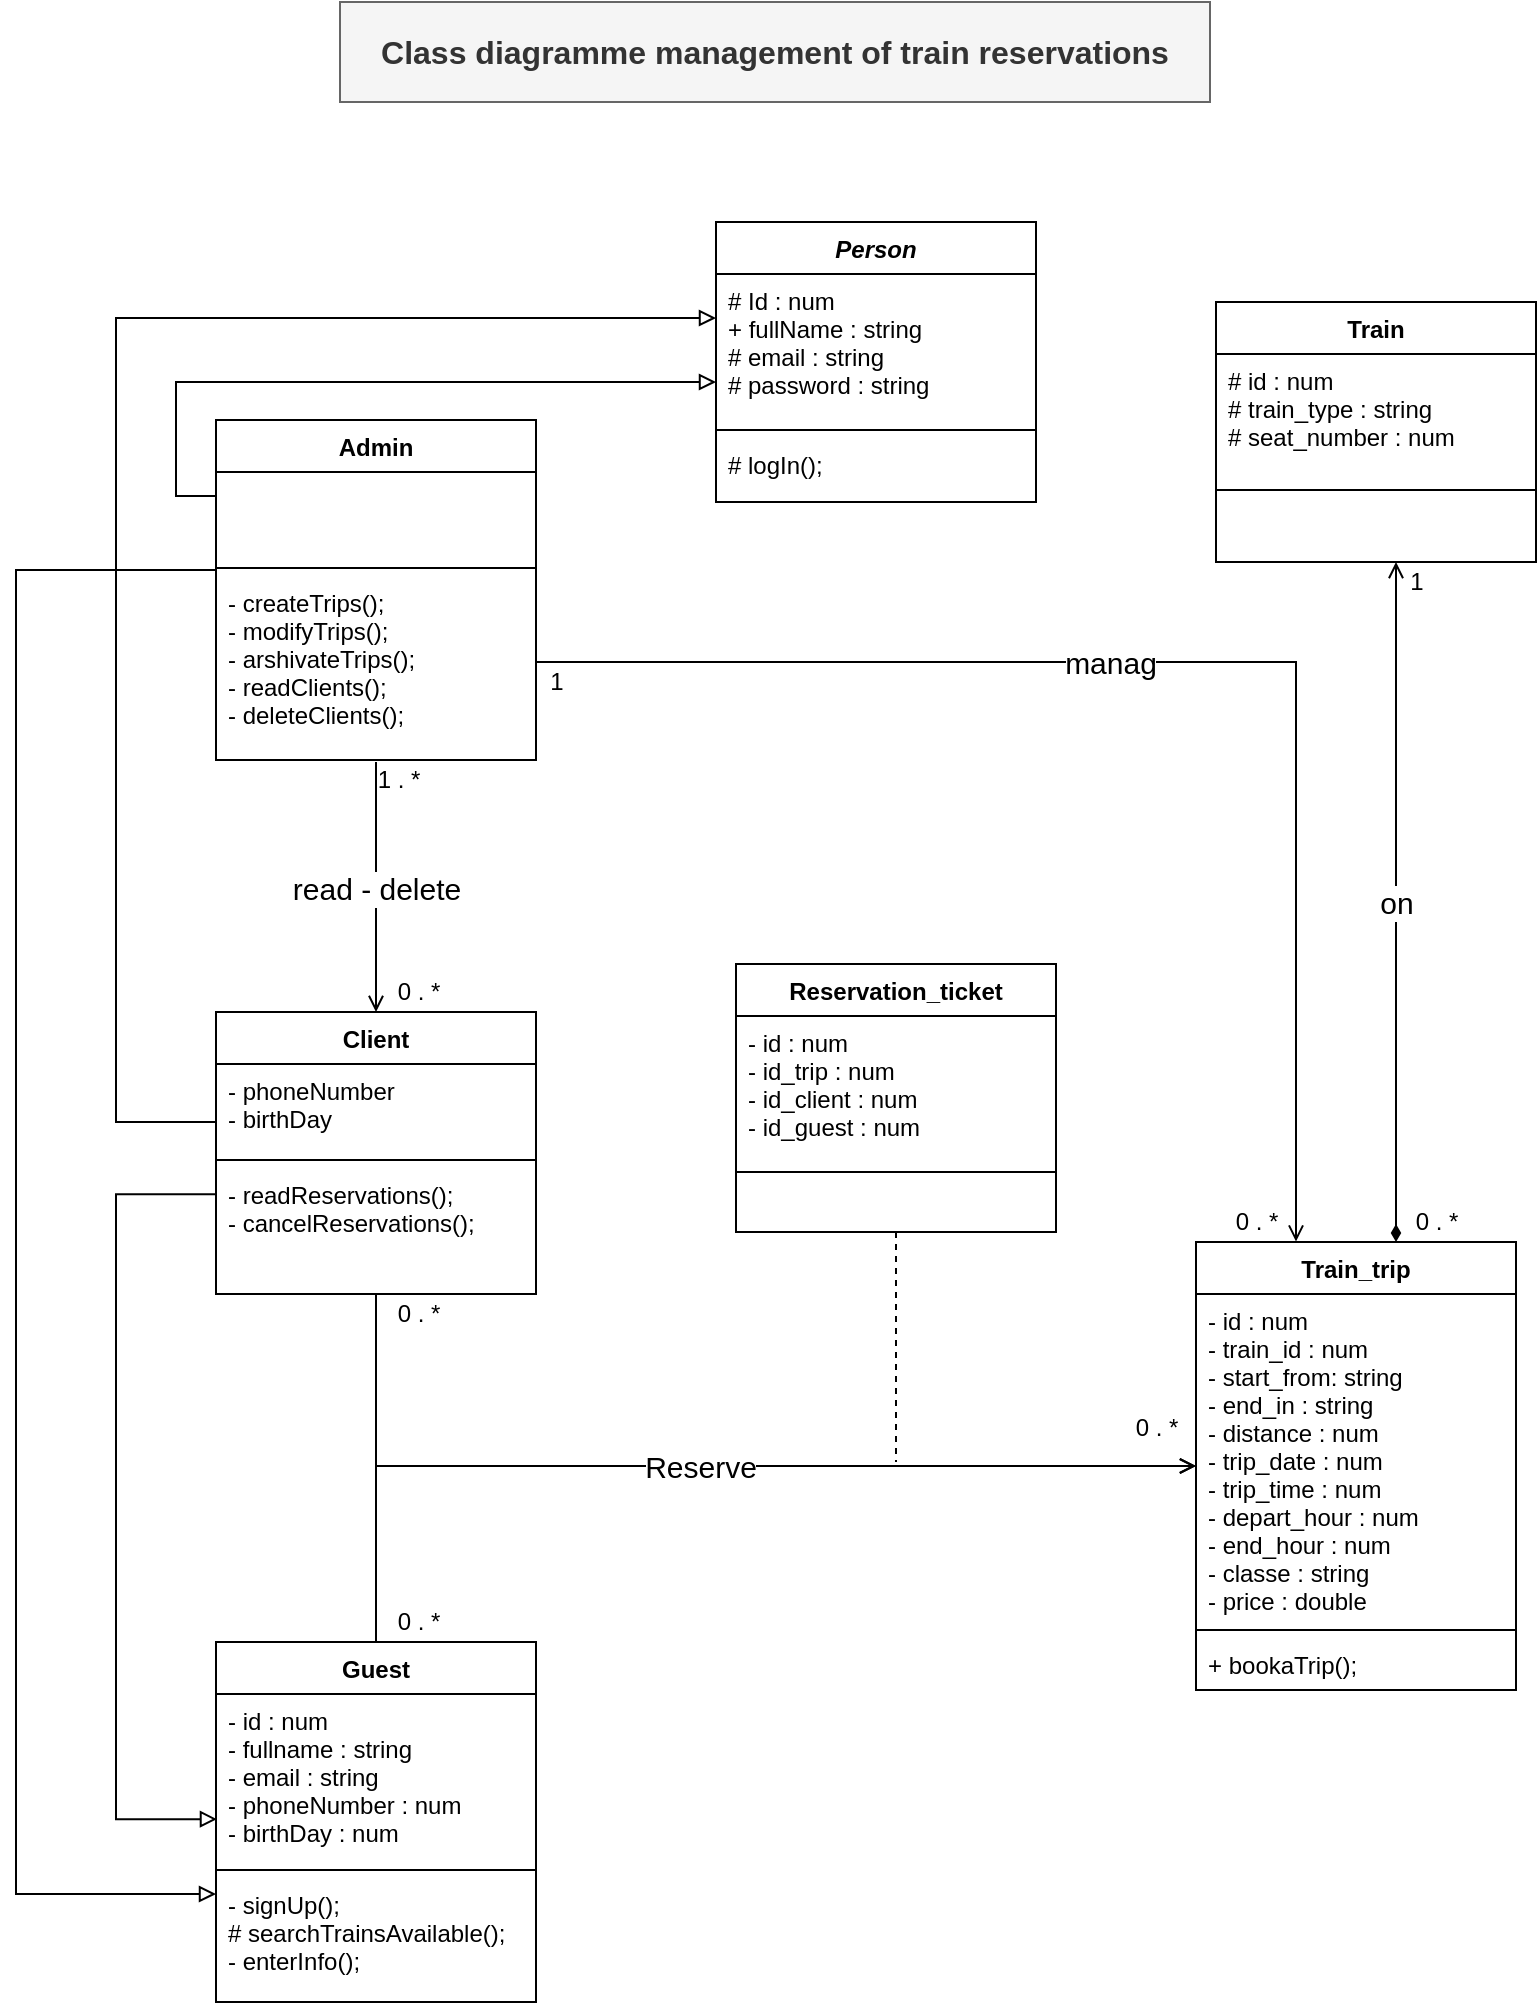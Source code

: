 <mxfile version="16.1.2" type="device"><diagram id="C5RBs43oDa-KdzZeNtuy" name="Page-1"><mxGraphModel dx="1578" dy="1005" grid="1" gridSize="10" guides="1" tooltips="1" connect="1" arrows="1" fold="1" page="1" pageScale="1" pageWidth="827" pageHeight="1169" background="none" math="0" shadow="0"><root><mxCell id="WIyWlLk6GJQsqaUBKTNV-0"/><mxCell id="WIyWlLk6GJQsqaUBKTNV-1" parent="WIyWlLk6GJQsqaUBKTNV-0"/><mxCell id="zkfFHV4jXpPFQw0GAbJ--0" value="Person" style="swimlane;fontStyle=3;align=center;verticalAlign=top;childLayout=stackLayout;horizontal=1;startSize=26;horizontalStack=0;resizeParent=1;resizeLast=0;collapsible=1;marginBottom=0;rounded=0;shadow=0;strokeWidth=1;" parent="WIyWlLk6GJQsqaUBKTNV-1" vertex="1"><mxGeometry x="384" y="130" width="160" height="140" as="geometry"><mxRectangle x="230" y="140" width="160" height="26" as="alternateBounds"/></mxGeometry></mxCell><mxCell id="zkfFHV4jXpPFQw0GAbJ--3" value="# Id : num&#10;+ fullName : string&#10;# email : string&#10;# password : string" style="text;align=left;verticalAlign=top;spacingLeft=4;spacingRight=4;overflow=hidden;rotatable=0;points=[[0,0.5],[1,0.5]];portConstraint=eastwest;rounded=0;shadow=0;html=0;" parent="zkfFHV4jXpPFQw0GAbJ--0" vertex="1"><mxGeometry y="26" width="160" height="74" as="geometry"/></mxCell><mxCell id="zkfFHV4jXpPFQw0GAbJ--4" value="" style="line;html=1;strokeWidth=1;align=left;verticalAlign=middle;spacingTop=-1;spacingLeft=3;spacingRight=3;rotatable=0;labelPosition=right;points=[];portConstraint=eastwest;" parent="zkfFHV4jXpPFQw0GAbJ--0" vertex="1"><mxGeometry y="100" width="160" height="8" as="geometry"/></mxCell><mxCell id="hnSqmG0Yy7BRk4eY8sw1-18" value="# logIn();" style="text;align=left;verticalAlign=top;spacingLeft=4;spacingRight=4;overflow=hidden;rotatable=0;points=[[0,0.5],[1,0.5]];portConstraint=eastwest;rounded=0;shadow=0;html=0;" parent="zkfFHV4jXpPFQw0GAbJ--0" vertex="1"><mxGeometry y="108" width="160" height="32" as="geometry"/></mxCell><mxCell id="hnSqmG0Yy7BRk4eY8sw1-20" style="edgeStyle=orthogonalEdgeStyle;rounded=0;orthogonalLoop=1;jettySize=auto;html=1;entryX=0.003;entryY=0.745;entryDx=0;entryDy=0;entryPerimeter=0;endArrow=block;endFill=0;exitX=-0.001;exitY=0.212;exitDx=0;exitDy=0;exitPerimeter=0;" parent="WIyWlLk6GJQsqaUBKTNV-1" source="zkfFHV4jXpPFQw0GAbJ--11" target="hnSqmG0Yy7BRk4eY8sw1-10" edge="1"><mxGeometry relative="1" as="geometry"><Array as="points"><mxPoint x="84" y="616"/><mxPoint x="84" y="929"/></Array></mxGeometry></mxCell><mxCell id="zkfFHV4jXpPFQw0GAbJ--6" value="Client" style="swimlane;fontStyle=1;align=center;verticalAlign=top;childLayout=stackLayout;horizontal=1;startSize=26;horizontalStack=0;resizeParent=1;resizeLast=0;collapsible=1;marginBottom=0;rounded=0;shadow=0;strokeWidth=1;" parent="WIyWlLk6GJQsqaUBKTNV-1" vertex="1"><mxGeometry x="134" y="525" width="160" height="141" as="geometry"><mxRectangle x="130" y="380" width="160" height="26" as="alternateBounds"/></mxGeometry></mxCell><mxCell id="zkfFHV4jXpPFQw0GAbJ--8" value="- phoneNumber&#10;- birthDay" style="text;align=left;verticalAlign=top;spacingLeft=4;spacingRight=4;overflow=hidden;rotatable=0;points=[[0,0.5],[1,0.5]];portConstraint=eastwest;rounded=0;shadow=0;html=0;" parent="zkfFHV4jXpPFQw0GAbJ--6" vertex="1"><mxGeometry y="26" width="160" height="44" as="geometry"/></mxCell><mxCell id="zkfFHV4jXpPFQw0GAbJ--9" value="" style="line;html=1;strokeWidth=1;align=left;verticalAlign=middle;spacingTop=-1;spacingLeft=3;spacingRight=3;rotatable=0;labelPosition=right;points=[];portConstraint=eastwest;" parent="zkfFHV4jXpPFQw0GAbJ--6" vertex="1"><mxGeometry y="70" width="160" height="8" as="geometry"/></mxCell><mxCell id="zkfFHV4jXpPFQw0GAbJ--11" value="- readReservations();&#10;- cancelReservations();&#10;" style="text;align=left;verticalAlign=top;spacingLeft=4;spacingRight=4;overflow=hidden;rotatable=0;points=[[0,0.5],[1,0.5]];portConstraint=eastwest;" parent="zkfFHV4jXpPFQw0GAbJ--6" vertex="1"><mxGeometry y="78" width="160" height="62" as="geometry"/></mxCell><mxCell id="0Lztt-GUsqqOhuTnTzYa-21" value="&lt;font style=&quot;font-size: 15px&quot;&gt;on&lt;/font&gt;" style="edgeStyle=orthogonalEdgeStyle;rounded=0;orthogonalLoop=1;jettySize=auto;html=1;endArrow=open;endFill=0;entryX=0;entryY=0.01;entryDx=0;entryDy=0;entryPerimeter=0;startArrow=diamondThin;startFill=1;" parent="WIyWlLk6GJQsqaUBKTNV-1" source="zkfFHV4jXpPFQw0GAbJ--17" target="0Lztt-GUsqqOhuTnTzYa-27" edge="1"><mxGeometry relative="1" as="geometry"><mxPoint x="744" y="300" as="targetPoint"/><Array as="points"><mxPoint x="724" y="300"/><mxPoint x="724" y="300"/></Array></mxGeometry></mxCell><mxCell id="zkfFHV4jXpPFQw0GAbJ--17" value="Train_trip" style="swimlane;fontStyle=1;align=center;verticalAlign=top;childLayout=stackLayout;horizontal=1;startSize=26;horizontalStack=0;resizeParent=1;resizeLast=0;collapsible=1;marginBottom=0;rounded=0;shadow=0;strokeWidth=1;" parent="WIyWlLk6GJQsqaUBKTNV-1" vertex="1"><mxGeometry x="624" y="640" width="160" height="224" as="geometry"><mxRectangle x="550" y="140" width="160" height="26" as="alternateBounds"/></mxGeometry></mxCell><mxCell id="zkfFHV4jXpPFQw0GAbJ--20" value="- id : num&#10;- train_id : num&#10;- start_from: string&#10;- end_in : string&#10;- distance : num&#10;- trip_date : num&#10;- trip_time : num&#10;- depart_hour : num&#10;- end_hour : num&#10;- classe : string&#10;- price : double" style="text;align=left;verticalAlign=top;spacingLeft=4;spacingRight=4;overflow=hidden;rotatable=0;points=[[0,0.5],[1,0.5]];portConstraint=eastwest;rounded=0;shadow=0;html=0;" parent="zkfFHV4jXpPFQw0GAbJ--17" vertex="1"><mxGeometry y="26" width="160" height="164" as="geometry"/></mxCell><mxCell id="zkfFHV4jXpPFQw0GAbJ--23" value="" style="line;html=1;strokeWidth=1;align=left;verticalAlign=middle;spacingTop=-1;spacingLeft=3;spacingRight=3;rotatable=0;labelPosition=right;points=[];portConstraint=eastwest;" parent="zkfFHV4jXpPFQw0GAbJ--17" vertex="1"><mxGeometry y="190" width="160" height="8" as="geometry"/></mxCell><mxCell id="zkfFHV4jXpPFQw0GAbJ--24" value="+ bookaTrip();" style="text;align=left;verticalAlign=top;spacingLeft=4;spacingRight=4;overflow=hidden;rotatable=0;points=[[0,0.5],[1,0.5]];portConstraint=eastwest;" parent="zkfFHV4jXpPFQw0GAbJ--17" vertex="1"><mxGeometry y="198" width="160" height="26" as="geometry"/></mxCell><mxCell id="hnSqmG0Yy7BRk4eY8sw1-19" style="edgeStyle=orthogonalEdgeStyle;rounded=0;orthogonalLoop=1;jettySize=auto;html=1;endArrow=block;endFill=0;" parent="WIyWlLk6GJQsqaUBKTNV-1" edge="1"><mxGeometry relative="1" as="geometry"><mxPoint x="134" y="304" as="sourcePoint"/><Array as="points"><mxPoint x="34" y="304"/><mxPoint x="34" y="966"/></Array><mxPoint x="134" y="966" as="targetPoint"/></mxGeometry></mxCell><mxCell id="hnSqmG0Yy7BRk4eY8sw1-23" value="&lt;font style=&quot;font-size: 15px&quot;&gt;manag&lt;/font&gt;" style="edgeStyle=orthogonalEdgeStyle;rounded=0;orthogonalLoop=1;jettySize=auto;html=1;entryX=1.011;entryY=0.991;entryDx=0;entryDy=0;endArrow=open;endFill=0;entryPerimeter=0;" parent="WIyWlLk6GJQsqaUBKTNV-1" source="hnSqmG0Yy7BRk4eY8sw1-2" target="0Lztt-GUsqqOhuTnTzYa-29" edge="1"><mxGeometry x="-0.143" relative="1" as="geometry"><Array as="points"><mxPoint x="674" y="350"/><mxPoint x="674" y="640"/></Array><mxPoint as="offset"/></mxGeometry></mxCell><mxCell id="hnSqmG0Yy7BRk4eY8sw1-2" value="Admin" style="swimlane;fontStyle=1;align=center;verticalAlign=top;childLayout=stackLayout;horizontal=1;startSize=26;horizontalStack=0;resizeParent=1;resizeLast=0;collapsible=1;marginBottom=0;rounded=0;shadow=0;strokeWidth=1;" parent="WIyWlLk6GJQsqaUBKTNV-1" vertex="1"><mxGeometry x="134" y="229" width="160" height="170" as="geometry"><mxRectangle x="130" y="380" width="160" height="26" as="alternateBounds"/></mxGeometry></mxCell><mxCell id="hnSqmG0Yy7BRk4eY8sw1-3" value="    " style="text;align=left;verticalAlign=top;spacingLeft=4;spacingRight=4;overflow=hidden;rotatable=0;points=[[0,0.5],[1,0.5]];portConstraint=eastwest;" parent="hnSqmG0Yy7BRk4eY8sw1-2" vertex="1"><mxGeometry y="26" width="160" height="44" as="geometry"/></mxCell><mxCell id="hnSqmG0Yy7BRk4eY8sw1-5" value="" style="line;html=1;strokeWidth=1;align=left;verticalAlign=middle;spacingTop=-1;spacingLeft=3;spacingRight=3;rotatable=0;labelPosition=right;points=[];portConstraint=eastwest;" parent="hnSqmG0Yy7BRk4eY8sw1-2" vertex="1"><mxGeometry y="70" width="160" height="8" as="geometry"/></mxCell><mxCell id="hnSqmG0Yy7BRk4eY8sw1-6" value="- createTrips();&#10;- modifyTrips();&#10;- arshivateTrips();&#10;- readClients();&#10;- deleteClients();" style="text;align=left;verticalAlign=top;spacingLeft=4;spacingRight=4;overflow=hidden;rotatable=0;points=[[0,0.5],[1,0.5]];portConstraint=eastwest;fontStyle=0" parent="hnSqmG0Yy7BRk4eY8sw1-2" vertex="1"><mxGeometry y="78" width="160" height="92" as="geometry"/></mxCell><mxCell id="0Lztt-GUsqqOhuTnTzYa-18" style="edgeStyle=orthogonalEdgeStyle;rounded=0;orthogonalLoop=1;jettySize=auto;html=1;endArrow=open;endFill=0;" parent="WIyWlLk6GJQsqaUBKTNV-1" source="hnSqmG0Yy7BRk4eY8sw1-8" edge="1"><mxGeometry relative="1" as="geometry"><mxPoint x="624" y="752" as="targetPoint"/><Array as="points"><mxPoint x="214" y="752"/><mxPoint x="619" y="752"/></Array></mxGeometry></mxCell><mxCell id="hnSqmG0Yy7BRk4eY8sw1-8" value="Guest" style="swimlane;fontStyle=1;align=center;verticalAlign=top;childLayout=stackLayout;horizontal=1;startSize=26;horizontalStack=0;resizeParent=1;resizeLast=0;collapsible=1;marginBottom=0;rounded=0;shadow=0;strokeWidth=1;" parent="WIyWlLk6GJQsqaUBKTNV-1" vertex="1"><mxGeometry x="134" y="840" width="160" height="180" as="geometry"><mxRectangle x="130" y="380" width="160" height="26" as="alternateBounds"/></mxGeometry></mxCell><mxCell id="hnSqmG0Yy7BRk4eY8sw1-10" value="- id : num&#10;- fullname : string&#10;- email : string&#10;- phoneNumber : num&#10;- birthDay : num" style="text;align=left;verticalAlign=top;spacingLeft=4;spacingRight=4;overflow=hidden;rotatable=0;points=[[0,0.5],[1,0.5]];portConstraint=eastwest;rounded=0;shadow=0;html=0;" parent="hnSqmG0Yy7BRk4eY8sw1-8" vertex="1"><mxGeometry y="26" width="160" height="84" as="geometry"/></mxCell><mxCell id="hnSqmG0Yy7BRk4eY8sw1-11" value="" style="line;html=1;strokeWidth=1;align=left;verticalAlign=middle;spacingTop=-1;spacingLeft=3;spacingRight=3;rotatable=0;labelPosition=right;points=[];portConstraint=eastwest;" parent="hnSqmG0Yy7BRk4eY8sw1-8" vertex="1"><mxGeometry y="110" width="160" height="8" as="geometry"/></mxCell><mxCell id="hnSqmG0Yy7BRk4eY8sw1-14" value="- signUp();&#10;# searchTrainsAvailable();&#10;- enterInfo();" style="text;align=left;verticalAlign=top;spacingLeft=4;spacingRight=4;overflow=hidden;rotatable=0;points=[[0,0.5],[1,0.5]];portConstraint=eastwest;" parent="hnSqmG0Yy7BRk4eY8sw1-8" vertex="1"><mxGeometry y="118" width="160" height="62" as="geometry"/></mxCell><mxCell id="hnSqmG0Yy7BRk4eY8sw1-21" style="edgeStyle=orthogonalEdgeStyle;rounded=0;orthogonalLoop=1;jettySize=auto;html=1;endArrow=block;endFill=0;exitX=0;exitY=0.062;exitDx=0;exitDy=0;exitPerimeter=0;" parent="WIyWlLk6GJQsqaUBKTNV-1" source="hnSqmG0Yy7BRk4eY8sw1-3" edge="1"><mxGeometry relative="1" as="geometry"><mxPoint x="384" y="210" as="targetPoint"/><Array as="points"><mxPoint x="134" y="267"/><mxPoint x="114" y="267"/><mxPoint x="114" y="210"/></Array></mxGeometry></mxCell><mxCell id="hnSqmG0Yy7BRk4eY8sw1-22" style="edgeStyle=orthogonalEdgeStyle;rounded=0;orthogonalLoop=1;jettySize=auto;html=1;endArrow=block;endFill=0;" parent="WIyWlLk6GJQsqaUBKTNV-1" source="zkfFHV4jXpPFQw0GAbJ--8" edge="1"><mxGeometry relative="1" as="geometry"><mxPoint x="384" y="178" as="targetPoint"/><Array as="points"><mxPoint x="84" y="580"/><mxPoint x="84" y="178"/></Array></mxGeometry></mxCell><mxCell id="hnSqmG0Yy7BRk4eY8sw1-31" value="1" style="text;html=1;align=center;verticalAlign=middle;resizable=0;points=[];autosize=1;strokeColor=none;fillColor=none;" parent="WIyWlLk6GJQsqaUBKTNV-1" vertex="1"><mxGeometry x="294" y="350" width="20" height="20" as="geometry"/></mxCell><mxCell id="hnSqmG0Yy7BRk4eY8sw1-38" value="&lt;font style=&quot;font-size: 15px&quot;&gt;read - delete&lt;/font&gt;" style="edgeStyle=orthogonalEdgeStyle;rounded=0;orthogonalLoop=1;jettySize=auto;html=1;endArrow=open;endFill=0;exitX=0.5;exitY=1.011;exitDx=0;exitDy=0;exitPerimeter=0;" parent="WIyWlLk6GJQsqaUBKTNV-1" source="hnSqmG0Yy7BRk4eY8sw1-6" target="zkfFHV4jXpPFQw0GAbJ--6" edge="1"><mxGeometry relative="1" as="geometry"/></mxCell><mxCell id="hnSqmG0Yy7BRk4eY8sw1-39" value="0&amp;nbsp;. *" style="text;html=1;align=center;verticalAlign=middle;resizable=0;points=[];autosize=1;strokeColor=none;fillColor=none;" parent="WIyWlLk6GJQsqaUBKTNV-1" vertex="1"><mxGeometry x="215" y="505" width="40" height="20" as="geometry"/></mxCell><mxCell id="hnSqmG0Yy7BRk4eY8sw1-40" value="1 . *" style="text;html=1;align=center;verticalAlign=middle;resizable=0;points=[];autosize=1;strokeColor=none;fillColor=none;" parent="WIyWlLk6GJQsqaUBKTNV-1" vertex="1"><mxGeometry x="205" y="399" width="40" height="20" as="geometry"/></mxCell><mxCell id="0Lztt-GUsqqOhuTnTzYa-19" style="edgeStyle=orthogonalEdgeStyle;rounded=0;orthogonalLoop=1;jettySize=auto;html=1;endArrow=none;endFill=0;dashed=1;" parent="WIyWlLk6GJQsqaUBKTNV-1" source="0Lztt-GUsqqOhuTnTzYa-0" edge="1"><mxGeometry relative="1" as="geometry"><mxPoint x="474" y="750" as="targetPoint"/><Array as="points"><mxPoint x="474" y="750"/></Array></mxGeometry></mxCell><mxCell id="0Lztt-GUsqqOhuTnTzYa-0" value="Reservation_ticket" style="swimlane;fontStyle=1;align=center;verticalAlign=top;childLayout=stackLayout;horizontal=1;startSize=26;horizontalStack=0;resizeParent=1;resizeParentMax=0;resizeLast=0;collapsible=1;marginBottom=0;" parent="WIyWlLk6GJQsqaUBKTNV-1" vertex="1"><mxGeometry x="394" y="501" width="160" height="134" as="geometry"/></mxCell><mxCell id="0Lztt-GUsqqOhuTnTzYa-1" value="- id : num&#10;- id_trip : num&#10;- id_client : num&#10;- id_guest : num&#10;" style="text;strokeColor=none;fillColor=none;align=left;verticalAlign=top;spacingLeft=4;spacingRight=4;overflow=hidden;rotatable=0;points=[[0,0.5],[1,0.5]];portConstraint=eastwest;" parent="0Lztt-GUsqqOhuTnTzYa-0" vertex="1"><mxGeometry y="26" width="160" height="74" as="geometry"/></mxCell><mxCell id="0Lztt-GUsqqOhuTnTzYa-2" value="" style="line;strokeWidth=1;fillColor=none;align=left;verticalAlign=middle;spacingTop=-1;spacingLeft=3;spacingRight=3;rotatable=0;labelPosition=right;points=[];portConstraint=eastwest;" parent="0Lztt-GUsqqOhuTnTzYa-0" vertex="1"><mxGeometry y="100" width="160" height="8" as="geometry"/></mxCell><mxCell id="0Lztt-GUsqqOhuTnTzYa-3" value="  " style="text;strokeColor=none;fillColor=none;align=left;verticalAlign=top;spacingLeft=4;spacingRight=4;overflow=hidden;rotatable=0;points=[[0,0.5],[1,0.5]];portConstraint=eastwest;" parent="0Lztt-GUsqqOhuTnTzYa-0" vertex="1"><mxGeometry y="108" width="160" height="26" as="geometry"/></mxCell><mxCell id="0Lztt-GUsqqOhuTnTzYa-6" value="Train" style="swimlane;fontStyle=1;align=center;verticalAlign=top;childLayout=stackLayout;horizontal=1;startSize=26;horizontalStack=0;resizeParent=1;resizeLast=0;collapsible=1;marginBottom=0;rounded=0;shadow=0;strokeWidth=1;" parent="WIyWlLk6GJQsqaUBKTNV-1" vertex="1"><mxGeometry x="634" y="170" width="160" height="130" as="geometry"><mxRectangle x="550" y="140" width="160" height="26" as="alternateBounds"/></mxGeometry></mxCell><mxCell id="0Lztt-GUsqqOhuTnTzYa-7" value="# id : num&#10;# train_type : string&#10;# seat_number : num" style="text;align=left;verticalAlign=top;spacingLeft=4;spacingRight=4;overflow=hidden;rotatable=0;points=[[0,0.5],[1,0.5]];portConstraint=eastwest;rounded=0;shadow=0;html=0;" parent="0Lztt-GUsqqOhuTnTzYa-6" vertex="1"><mxGeometry y="26" width="160" height="64" as="geometry"/></mxCell><mxCell id="0Lztt-GUsqqOhuTnTzYa-8" value="" style="line;html=1;strokeWidth=1;align=left;verticalAlign=middle;spacingTop=-1;spacingLeft=3;spacingRight=3;rotatable=0;labelPosition=right;points=[];portConstraint=eastwest;" parent="0Lztt-GUsqqOhuTnTzYa-6" vertex="1"><mxGeometry y="90" width="160" height="8" as="geometry"/></mxCell><mxCell id="0Lztt-GUsqqOhuTnTzYa-16" value="&lt;font style=&quot;font-size: 15px&quot;&gt;Reserve&lt;/font&gt;" style="edgeStyle=orthogonalEdgeStyle;rounded=0;orthogonalLoop=1;jettySize=auto;html=1;endArrow=open;endFill=0;exitX=0.5;exitY=1;exitDx=0;exitDy=0;" parent="WIyWlLk6GJQsqaUBKTNV-1" source="zkfFHV4jXpPFQw0GAbJ--6" edge="1"><mxGeometry relative="1" as="geometry"><mxPoint x="624" y="752" as="targetPoint"/><mxPoint x="214" y="620" as="sourcePoint"/><Array as="points"><mxPoint x="214" y="752"/></Array></mxGeometry></mxCell><mxCell id="0Lztt-GUsqqOhuTnTzYa-23" value="0 . *" style="text;html=1;align=center;verticalAlign=middle;resizable=0;points=[];autosize=1;strokeColor=none;fillColor=none;" parent="WIyWlLk6GJQsqaUBKTNV-1" vertex="1"><mxGeometry x="215" y="666" width="40" height="20" as="geometry"/></mxCell><mxCell id="0Lztt-GUsqqOhuTnTzYa-24" value="0 . *" style="text;html=1;align=center;verticalAlign=middle;resizable=0;points=[];autosize=1;strokeColor=none;fillColor=none;" parent="WIyWlLk6GJQsqaUBKTNV-1" vertex="1"><mxGeometry x="215" y="820" width="40" height="20" as="geometry"/></mxCell><mxCell id="0Lztt-GUsqqOhuTnTzYa-25" value="0 . *" style="text;html=1;align=center;verticalAlign=middle;resizable=0;points=[];autosize=1;strokeColor=none;fillColor=none;" parent="WIyWlLk6GJQsqaUBKTNV-1" vertex="1"><mxGeometry x="584" y="722.5" width="40" height="20" as="geometry"/></mxCell><mxCell id="0Lztt-GUsqqOhuTnTzYa-26" value="0 . *" style="text;html=1;align=center;verticalAlign=middle;resizable=0;points=[];autosize=1;strokeColor=none;fillColor=none;" parent="WIyWlLk6GJQsqaUBKTNV-1" vertex="1"><mxGeometry x="724" y="620" width="40" height="20" as="geometry"/></mxCell><mxCell id="0Lztt-GUsqqOhuTnTzYa-27" value="1" style="text;html=1;align=center;verticalAlign=middle;resizable=0;points=[];autosize=1;strokeColor=none;fillColor=none;" parent="WIyWlLk6GJQsqaUBKTNV-1" vertex="1"><mxGeometry x="724" y="300" width="20" height="20" as="geometry"/></mxCell><mxCell id="0Lztt-GUsqqOhuTnTzYa-29" value="0 . *" style="text;html=1;align=center;verticalAlign=middle;resizable=0;points=[];autosize=1;strokeColor=none;fillColor=none;" parent="WIyWlLk6GJQsqaUBKTNV-1" vertex="1"><mxGeometry x="634" y="620" width="40" height="20" as="geometry"/></mxCell><mxCell id="EMp324s8wfC5n-Xx8XAB-0" value="&lt;font style=&quot;font-size: 16px&quot;&gt;&lt;b&gt;Class diagramme&amp;nbsp;management of train reservations&lt;/b&gt;&lt;/font&gt;" style="text;html=1;strokeColor=#666666;fillColor=#f5f5f5;align=center;verticalAlign=middle;whiteSpace=wrap;rounded=0;fontColor=#333333;" parent="WIyWlLk6GJQsqaUBKTNV-1" vertex="1"><mxGeometry x="196" y="20" width="435" height="50" as="geometry"/></mxCell></root></mxGraphModel></diagram></mxfile>